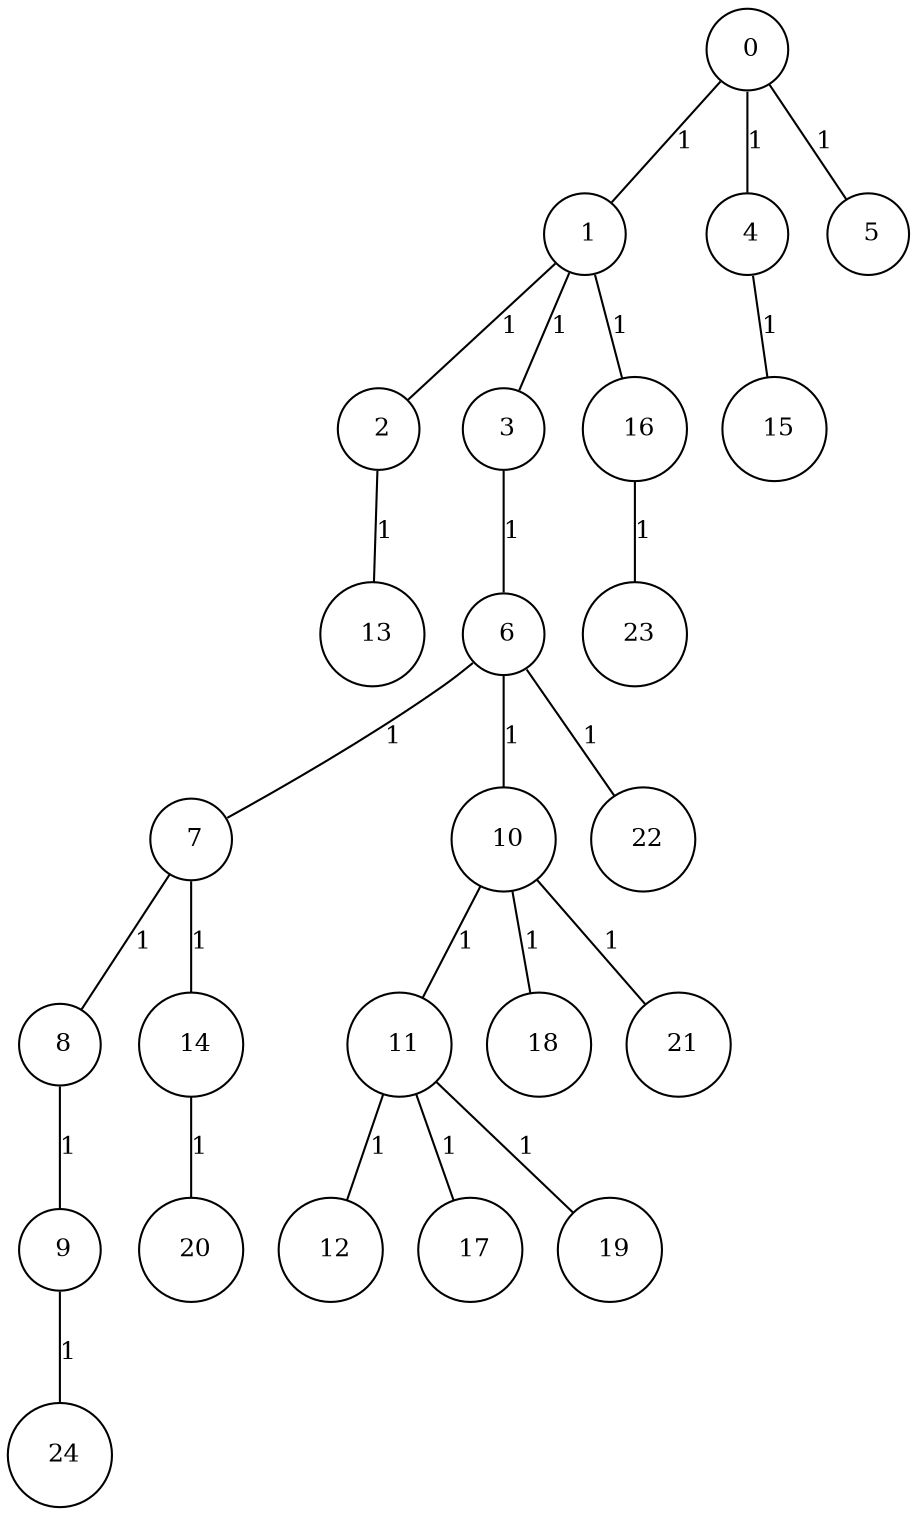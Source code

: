 graph G {
size="8.5,11;"
ratio = "expand;"
fixedsize="true;"
overlap="scale;"
node[shape=circle,width=.12,hight=.12,fontsize=12]
edge[fontsize=12]

0[label=" 0" color=black, pos="0.21442651,2.2398013!"];
1[label=" 1" color=black, pos="0.6093391,0.66722724!"];
2[label=" 2" color=black, pos="0.68071026,2.0635748!"];
3[label=" 3" color=black, pos="2.0097333,2.1702999!"];
4[label=" 4" color=black, pos="0.56511826,2.1394878!"];
5[label=" 5" color=black, pos="2.9873857,0.71844259!"];
6[label=" 6" color=black, pos="2.285798,0.25181898!"];
7[label=" 7" color=black, pos="1.1541178,0.28489583!"];
8[label=" 8" color=black, pos="2.5277679,0.45075086!"];
9[label=" 9" color=black, pos="2.4906543,1.5217905!"];
10[label=" 10" color=black, pos="0.54601576,0.69219684!"];
11[label=" 11" color=black, pos="0.97106625,2.1709974!"];
12[label=" 12" color=black, pos="2.3320252,0.64460289!"];
13[label=" 13" color=black, pos="2.6993037,2.3459747!"];
14[label=" 14" color=black, pos="2.0494109,2.9364567!"];
15[label=" 15" color=black, pos="0.14855924,1.572073!"];
16[label=" 16" color=black, pos="0.7460496,1.8134342!"];
17[label=" 17" color=black, pos="2.140802,0.40806845!"];
18[label=" 18" color=black, pos="2.92059,2.2425668!"];
19[label=" 19" color=black, pos="2.962762,1.4278408!"];
20[label=" 20" color=black, pos="1.7240492,1.6141982!"];
21[label=" 21" color=black, pos="1.4354891,2.4084548!"];
22[label=" 22" color=black, pos="0.55796662,0.68842874!"];
23[label=" 23" color=black, pos="0.56626396,1.382853!"];
24[label=" 24" color=black, pos="1.2833256,0.54901746!"];
0--1[label="1"]
0--4[label="1"]
0--5[label="1"]
1--2[label="1"]
1--3[label="1"]
1--16[label="1"]
2--13[label="1"]
3--6[label="1"]
4--15[label="1"]
6--7[label="1"]
6--10[label="1"]
6--22[label="1"]
7--8[label="1"]
7--14[label="1"]
8--9[label="1"]
9--24[label="1"]
10--11[label="1"]
10--18[label="1"]
10--21[label="1"]
11--12[label="1"]
11--17[label="1"]
11--19[label="1"]
14--20[label="1"]
16--23[label="1"]

}

